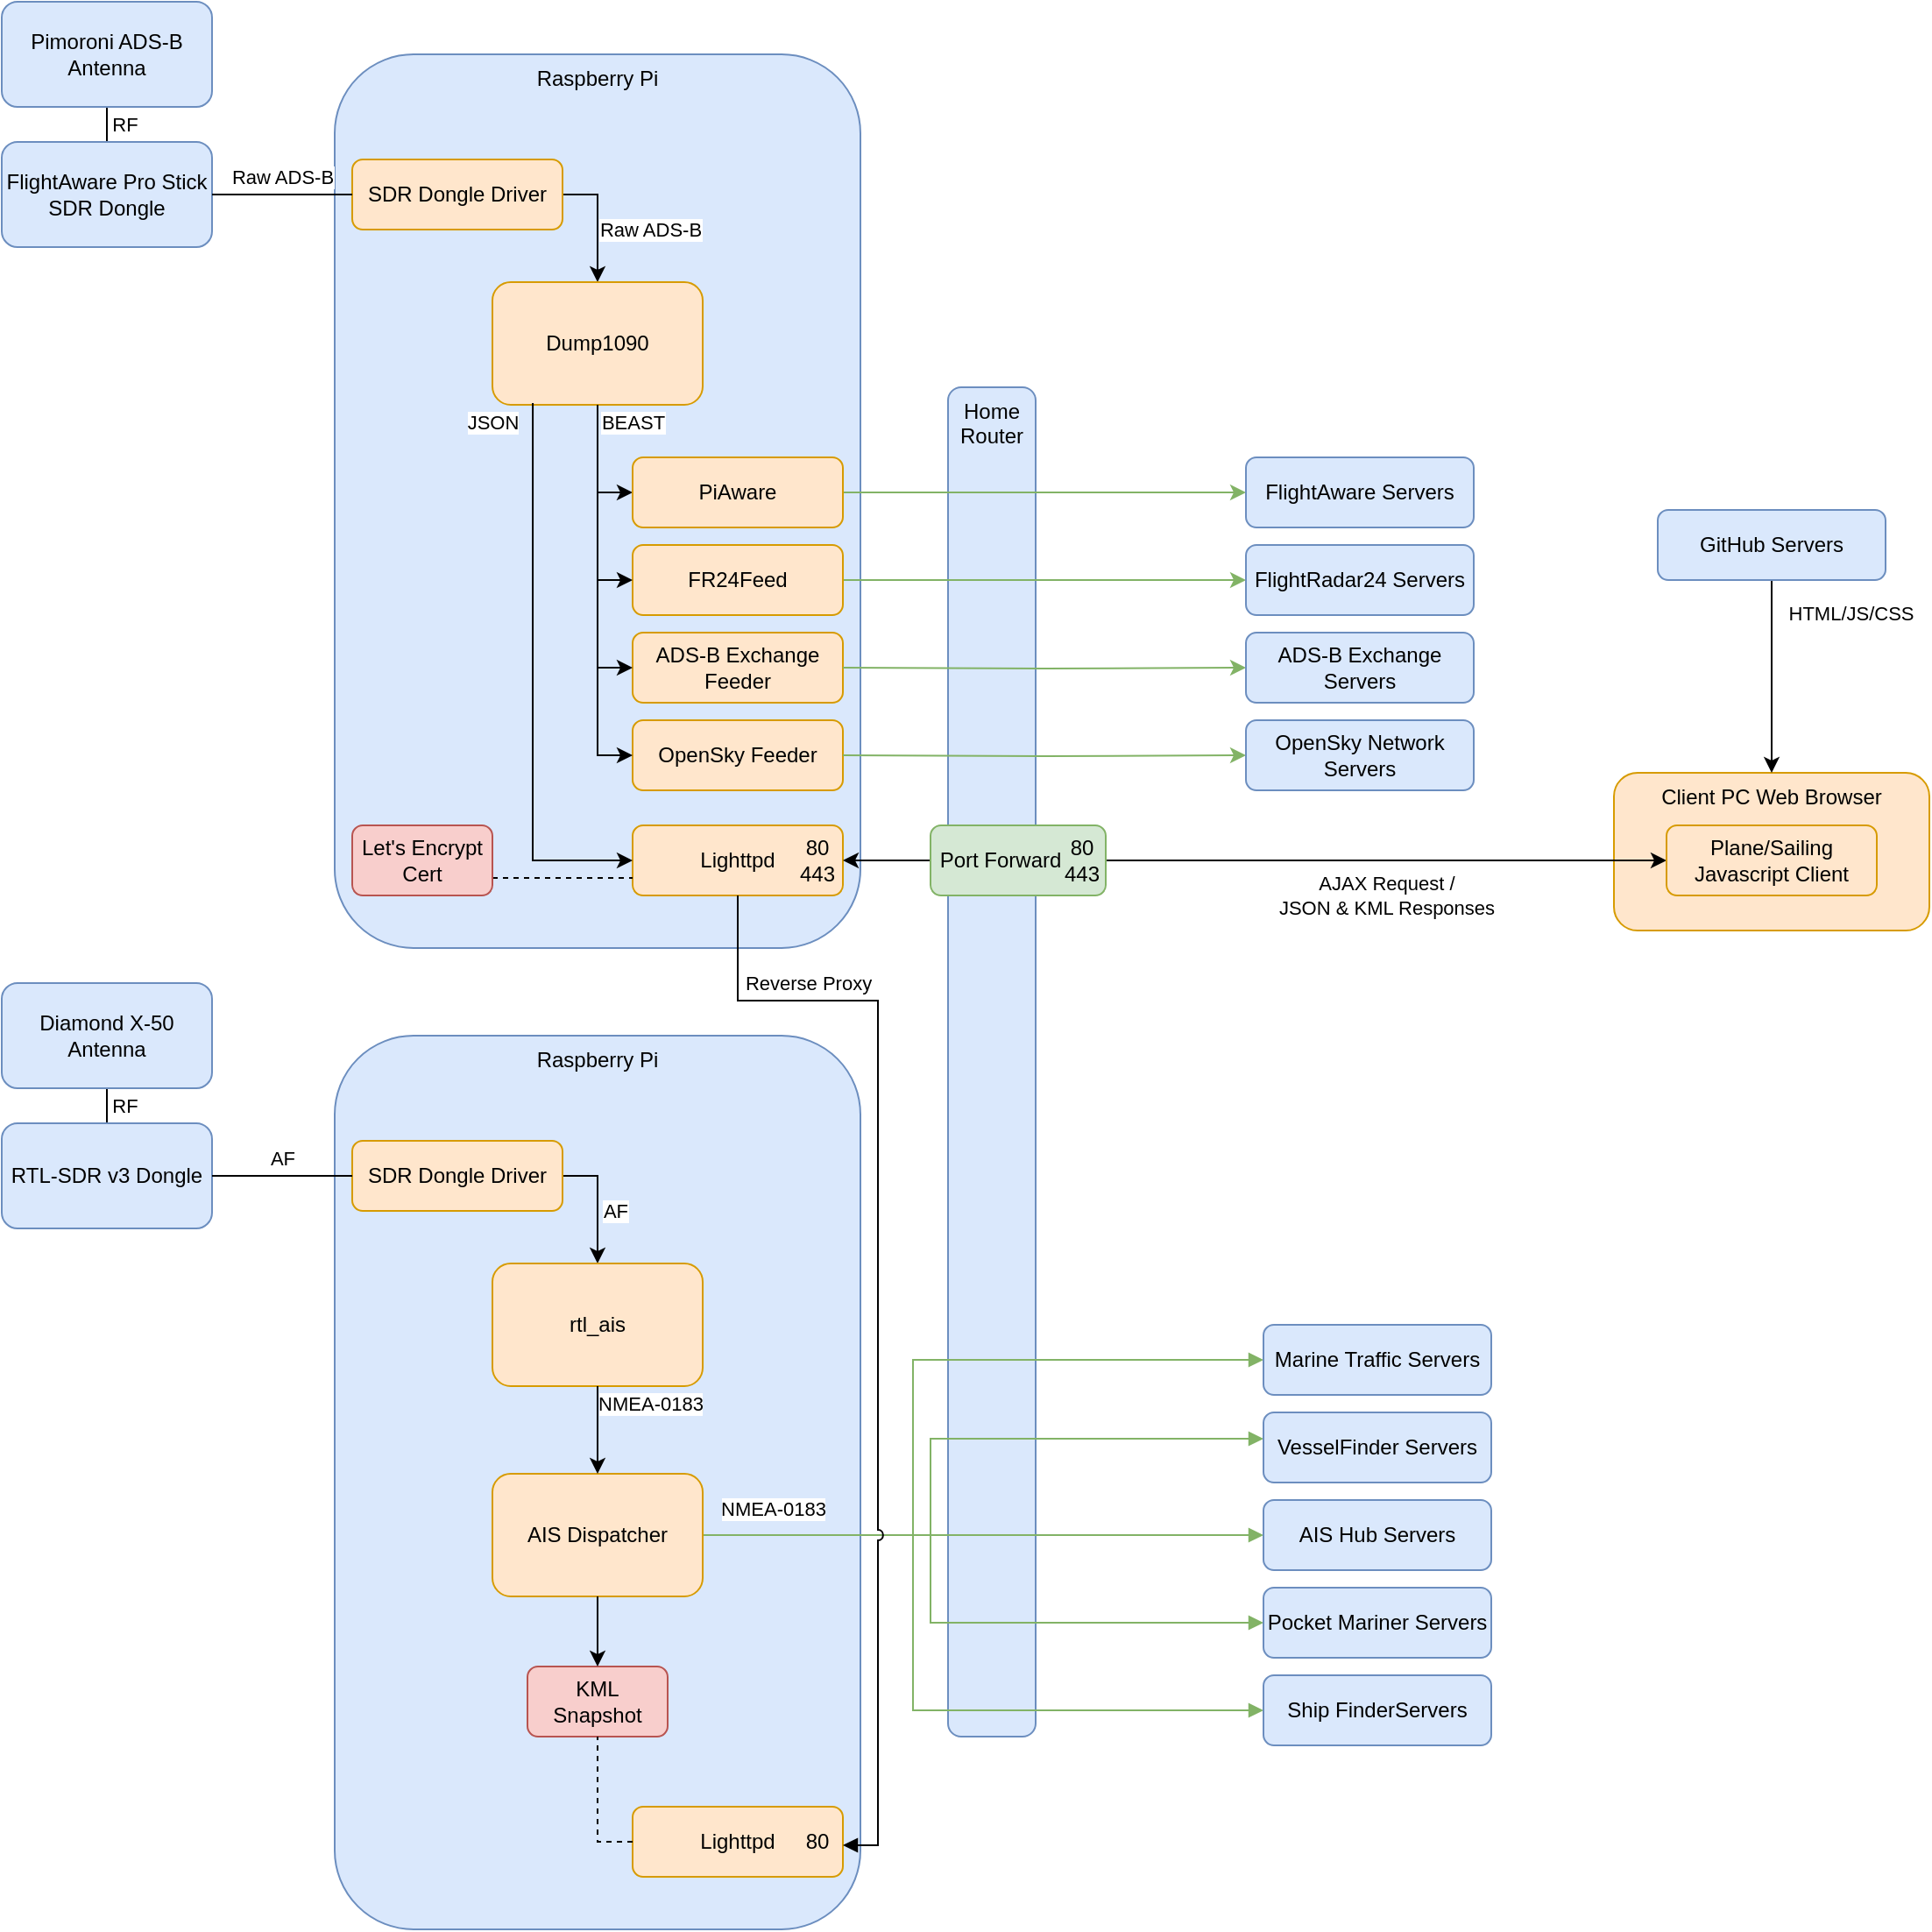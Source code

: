 <mxfile version="14.8.5" type="device" pages="3"><diagram id="LpGgl3mBXxobf_y62RvP" name="Old"><mxGraphModel dx="1102" dy="595" grid="1" gridSize="10" guides="1" tooltips="1" connect="1" arrows="1" fold="1" page="1" pageScale="1" pageWidth="827" pageHeight="1169" math="0" shadow="0"><root><mxCell id="0"/><mxCell id="1" parent="0"/><mxCell id="4gheaIIUwXY25O70_wu9-12" value="Client PC Web Browser" style="rounded=1;whiteSpace=wrap;html=1;verticalAlign=top;fillColor=#ffe6cc;strokeColor=#d79b00;" parent="1" vertex="1"><mxGeometry x="950" y="460" width="180" height="90" as="geometry"/></mxCell><mxCell id="4gheaIIUwXY25O70_wu9-14" value="Home Router" style="rounded=1;whiteSpace=wrap;html=1;verticalAlign=top;fillColor=#dae8fc;strokeColor=#6c8ebf;" parent="1" vertex="1"><mxGeometry x="570" y="240" width="50" height="770" as="geometry"/></mxCell><mxCell id="4gheaIIUwXY25O70_wu9-3" value="Raspberry Pi" style="rounded=1;whiteSpace=wrap;html=1;verticalAlign=top;fillColor=#dae8fc;strokeColor=#6c8ebf;" parent="1" vertex="1"><mxGeometry x="220" y="50" width="300" height="510" as="geometry"/></mxCell><mxCell id="4gheaIIUwXY25O70_wu9-17" value="RF" style="edgeStyle=orthogonalEdgeStyle;rounded=0;orthogonalLoop=1;jettySize=auto;html=1;exitX=0.5;exitY=1;exitDx=0;exitDy=0;entryX=0.5;entryY=0;entryDx=0;entryDy=0;endArrow=none;endFill=0;" parent="1" source="4gheaIIUwXY25O70_wu9-1" target="4gheaIIUwXY25O70_wu9-2" edge="1"><mxGeometry y="10" relative="1" as="geometry"><mxPoint as="offset"/></mxGeometry></mxCell><mxCell id="4gheaIIUwXY25O70_wu9-1" value="Pimoroni ADS-B Antenna" style="rounded=1;whiteSpace=wrap;html=1;fillColor=#dae8fc;strokeColor=#6c8ebf;" parent="1" vertex="1"><mxGeometry x="30" y="20" width="120" height="60" as="geometry"/></mxCell><mxCell id="4gheaIIUwXY25O70_wu9-2" value="FlightAware Pro Stick SDR Dongle" style="rounded=1;whiteSpace=wrap;html=1;fillColor=#dae8fc;strokeColor=#6c8ebf;" parent="1" vertex="1"><mxGeometry x="30" y="100" width="120" height="60" as="geometry"/></mxCell><mxCell id="4gheaIIUwXY25O70_wu9-20" style="edgeStyle=orthogonalEdgeStyle;rounded=0;orthogonalLoop=1;jettySize=auto;html=1;exitX=1;exitY=0.5;exitDx=0;exitDy=0;entryX=0.5;entryY=0;entryDx=0;entryDy=0;endArrow=classic;endFill=1;" parent="1" source="4gheaIIUwXY25O70_wu9-4" target="4gheaIIUwXY25O70_wu9-5" edge="1"><mxGeometry relative="1" as="geometry"/></mxCell><mxCell id="4gheaIIUwXY25O70_wu9-21" value="Raw ADS-B" style="edgeLabel;html=1;align=center;verticalAlign=middle;resizable=0;points=[];" parent="4gheaIIUwXY25O70_wu9-20" vertex="1" connectable="0"><mxGeometry x="-0.429" y="-12" relative="1" as="geometry"><mxPoint x="42" y="20" as="offset"/></mxGeometry></mxCell><mxCell id="4gheaIIUwXY25O70_wu9-4" value="SDR Dongle Driver" style="rounded=1;whiteSpace=wrap;html=1;fillColor=#ffe6cc;strokeColor=#d79b00;" parent="1" vertex="1"><mxGeometry x="230" y="110" width="120" height="40" as="geometry"/></mxCell><mxCell id="4gheaIIUwXY25O70_wu9-24" style="edgeStyle=orthogonalEdgeStyle;rounded=0;orthogonalLoop=1;jettySize=auto;html=1;entryX=0;entryY=0.5;entryDx=0;entryDy=0;startArrow=none;startFill=0;endArrow=classic;endFill=1;" parent="1" source="4gheaIIUwXY25O70_wu9-5" target="4gheaIIUwXY25O70_wu9-6" edge="1"><mxGeometry relative="1" as="geometry"/></mxCell><mxCell id="4gheaIIUwXY25O70_wu9-5" value="Dump1090" style="rounded=1;whiteSpace=wrap;html=1;fillColor=#ffe6cc;strokeColor=#d79b00;" parent="1" vertex="1"><mxGeometry x="310" y="180" width="120" height="70" as="geometry"/></mxCell><mxCell id="4gheaIIUwXY25O70_wu9-30" style="edgeStyle=orthogonalEdgeStyle;rounded=0;orthogonalLoop=1;jettySize=auto;html=1;exitX=1;exitY=0.5;exitDx=0;exitDy=0;entryX=0;entryY=0.5;entryDx=0;entryDy=0;startArrow=none;startFill=0;endArrow=classic;endFill=1;fillColor=#d5e8d4;strokeColor=#82b366;" parent="1" source="4gheaIIUwXY25O70_wu9-6" target="4gheaIIUwXY25O70_wu9-10" edge="1"><mxGeometry relative="1" as="geometry"/></mxCell><mxCell id="4gheaIIUwXY25O70_wu9-6" value="PiAware" style="rounded=1;whiteSpace=wrap;html=1;fillColor=#ffe6cc;strokeColor=#d79b00;" parent="1" vertex="1"><mxGeometry x="390" y="280" width="120" height="40" as="geometry"/></mxCell><mxCell id="4gheaIIUwXY25O70_wu9-31" style="edgeStyle=orthogonalEdgeStyle;rounded=0;orthogonalLoop=1;jettySize=auto;html=1;exitX=1;exitY=0.5;exitDx=0;exitDy=0;entryX=0;entryY=0.5;entryDx=0;entryDy=0;startArrow=none;startFill=0;endArrow=classic;endFill=1;fillColor=#d5e8d4;strokeColor=#82b366;" parent="1" source="4gheaIIUwXY25O70_wu9-7" target="4gheaIIUwXY25O70_wu9-11" edge="1"><mxGeometry relative="1" as="geometry"/></mxCell><mxCell id="4gheaIIUwXY25O70_wu9-7" value="FR24Feed" style="rounded=1;whiteSpace=wrap;html=1;fillColor=#ffe6cc;strokeColor=#d79b00;" parent="1" vertex="1"><mxGeometry x="390" y="330" width="120" height="40" as="geometry"/></mxCell><mxCell id="4gheaIIUwXY25O70_wu9-8" value="Lighttpd" style="rounded=1;whiteSpace=wrap;html=1;fillColor=#ffe6cc;strokeColor=#d79b00;" parent="1" vertex="1"><mxGeometry x="390" y="490" width="120" height="40" as="geometry"/></mxCell><mxCell id="4gheaIIUwXY25O70_wu9-10" value="FlightAware Servers" style="rounded=1;whiteSpace=wrap;html=1;fillColor=#dae8fc;strokeColor=#6c8ebf;" parent="1" vertex="1"><mxGeometry x="740" y="280" width="130" height="40" as="geometry"/></mxCell><mxCell id="4gheaIIUwXY25O70_wu9-11" value="FlightRadar24 Servers" style="rounded=1;whiteSpace=wrap;html=1;fillColor=#dae8fc;strokeColor=#6c8ebf;" parent="1" vertex="1"><mxGeometry x="740" y="330" width="130" height="40" as="geometry"/></mxCell><mxCell id="4gheaIIUwXY25O70_wu9-32" value="AJAX Request /&lt;br&gt;JSON &amp;amp; KML Responses" style="edgeStyle=orthogonalEdgeStyle;rounded=0;orthogonalLoop=1;jettySize=auto;html=1;exitX=0;exitY=0.5;exitDx=0;exitDy=0;entryX=1;entryY=0.5;entryDx=0;entryDy=0;startArrow=classic;startFill=1;endArrow=classic;endFill=1;" parent="1" source="4gheaIIUwXY25O70_wu9-36" target="4gheaIIUwXY25O70_wu9-8" edge="1"><mxGeometry x="-0.319" y="20" relative="1" as="geometry"><Array as="points"><mxPoint x="980" y="510"/></Array><mxPoint as="offset"/></mxGeometry></mxCell><mxCell id="4gheaIIUwXY25O70_wu9-15" value="&amp;nbsp;Port Forward" style="rounded=1;whiteSpace=wrap;html=1;fillColor=#d5e8d4;strokeColor=#82b366;align=left;" parent="1" vertex="1"><mxGeometry x="560" y="490" width="100" height="40" as="geometry"/></mxCell><mxCell id="4gheaIIUwXY25O70_wu9-29" value="HTML/JS/CSS" style="edgeStyle=orthogonalEdgeStyle;rounded=0;orthogonalLoop=1;jettySize=auto;html=1;exitX=0.5;exitY=1;exitDx=0;exitDy=0;entryX=0.5;entryY=0;entryDx=0;entryDy=0;startArrow=none;startFill=0;endArrow=classic;endFill=1;" parent="1" source="4gheaIIUwXY25O70_wu9-16" target="4gheaIIUwXY25O70_wu9-12" edge="1"><mxGeometry x="-0.667" y="45" relative="1" as="geometry"><mxPoint as="offset"/></mxGeometry></mxCell><mxCell id="4gheaIIUwXY25O70_wu9-16" value="GitHub Servers" style="rounded=1;whiteSpace=wrap;html=1;fillColor=#dae8fc;strokeColor=#6c8ebf;" parent="1" vertex="1"><mxGeometry x="975" y="310" width="130" height="40" as="geometry"/></mxCell><mxCell id="4gheaIIUwXY25O70_wu9-18" value="Raw ADS-B" style="edgeStyle=orthogonalEdgeStyle;rounded=0;orthogonalLoop=1;jettySize=auto;html=1;exitX=1;exitY=0.5;exitDx=0;exitDy=0;entryX=0;entryY=0.5;entryDx=0;entryDy=0;endArrow=none;endFill=0;" parent="1" source="4gheaIIUwXY25O70_wu9-2" target="4gheaIIUwXY25O70_wu9-4" edge="1"><mxGeometry y="10" relative="1" as="geometry"><mxPoint as="offset"/></mxGeometry></mxCell><mxCell id="4gheaIIUwXY25O70_wu9-25" style="edgeStyle=orthogonalEdgeStyle;rounded=0;orthogonalLoop=1;jettySize=auto;html=1;entryX=0;entryY=0.5;entryDx=0;entryDy=0;startArrow=none;startFill=0;endArrow=classic;endFill=1;exitX=0.5;exitY=1;exitDx=0;exitDy=0;" parent="1" source="4gheaIIUwXY25O70_wu9-5" target="4gheaIIUwXY25O70_wu9-7" edge="1"><mxGeometry relative="1" as="geometry"><mxPoint x="380" y="260" as="sourcePoint"/><mxPoint x="400" y="310" as="targetPoint"/></mxGeometry></mxCell><mxCell id="4gheaIIUwXY25O70_wu9-27" value="BEAST" style="edgeLabel;html=1;align=center;verticalAlign=middle;resizable=0;points=[];" parent="4gheaIIUwXY25O70_wu9-25" vertex="1" connectable="0"><mxGeometry x="-0.483" y="2" relative="1" as="geometry"><mxPoint x="18" y="-21" as="offset"/></mxGeometry></mxCell><mxCell id="4gheaIIUwXY25O70_wu9-26" value="JSON" style="edgeStyle=orthogonalEdgeStyle;rounded=0;orthogonalLoop=1;jettySize=auto;html=1;entryX=0;entryY=0.5;entryDx=0;entryDy=0;startArrow=none;startFill=0;endArrow=classic;endFill=1;exitX=0.192;exitY=0.986;exitDx=0;exitDy=0;exitPerimeter=0;" parent="1" source="4gheaIIUwXY25O70_wu9-5" target="4gheaIIUwXY25O70_wu9-8" edge="1"><mxGeometry x="-0.931" y="-23" relative="1" as="geometry"><mxPoint x="390" y="270" as="sourcePoint"/><mxPoint x="410" y="320" as="targetPoint"/><mxPoint as="offset"/></mxGeometry></mxCell><mxCell id="4gheaIIUwXY25O70_wu9-34" value="80&lt;br&gt;443" style="text;html=1;resizable=0;autosize=1;align=center;verticalAlign=middle;points=[];fillColor=none;strokeColor=none;rounded=0;" parent="1" vertex="1"><mxGeometry x="475" y="495" width="40" height="30" as="geometry"/></mxCell><mxCell id="4gheaIIUwXY25O70_wu9-35" value="80&lt;br&gt;443" style="text;html=1;resizable=0;autosize=1;align=center;verticalAlign=middle;points=[];fillColor=none;strokeColor=none;rounded=0;" parent="1" vertex="1"><mxGeometry x="626" y="495" width="40" height="30" as="geometry"/></mxCell><mxCell id="4gheaIIUwXY25O70_wu9-36" value="Plane/Sailing Javascript Client" style="rounded=1;whiteSpace=wrap;html=1;fillColor=#ffe6cc;strokeColor=#d79b00;" parent="1" vertex="1"><mxGeometry x="980" y="490" width="120" height="40" as="geometry"/></mxCell><mxCell id="MtkbANA4DFjcb5NvVTs9-3" style="edgeStyle=orthogonalEdgeStyle;rounded=0;orthogonalLoop=1;jettySize=auto;html=1;exitX=1;exitY=0.75;exitDx=0;exitDy=0;entryX=0;entryY=0.75;entryDx=0;entryDy=0;endArrow=none;endFill=0;dashed=1;" parent="1" source="MtkbANA4DFjcb5NvVTs9-1" target="4gheaIIUwXY25O70_wu9-8" edge="1"><mxGeometry relative="1" as="geometry"/></mxCell><mxCell id="MtkbANA4DFjcb5NvVTs9-1" value="Let's Encrypt&lt;br&gt;Cert" style="rounded=1;whiteSpace=wrap;html=1;fillColor=#f8cecc;strokeColor=#b85450;" parent="1" vertex="1"><mxGeometry x="230" y="490" width="80" height="40" as="geometry"/></mxCell><mxCell id="ts414cir8ghqX5odv1bS-1" value="ADS-B Exchange Feeder" style="rounded=1;whiteSpace=wrap;html=1;fillColor=#ffe6cc;strokeColor=#d79b00;" parent="1" vertex="1"><mxGeometry x="390" y="380" width="120" height="40" as="geometry"/></mxCell><mxCell id="ts414cir8ghqX5odv1bS-2" value="OpenSky Feeder" style="rounded=1;whiteSpace=wrap;html=1;fillColor=#ffe6cc;strokeColor=#d79b00;" parent="1" vertex="1"><mxGeometry x="390" y="430" width="120" height="40" as="geometry"/></mxCell><mxCell id="ts414cir8ghqX5odv1bS-3" style="edgeStyle=orthogonalEdgeStyle;rounded=0;orthogonalLoop=1;jettySize=auto;html=1;entryX=0;entryY=0.5;entryDx=0;entryDy=0;startArrow=none;startFill=0;endArrow=classic;endFill=1;exitX=0.5;exitY=1;exitDx=0;exitDy=0;" parent="1" source="4gheaIIUwXY25O70_wu9-5" target="ts414cir8ghqX5odv1bS-1" edge="1"><mxGeometry relative="1" as="geometry"><mxPoint x="380" y="260" as="sourcePoint"/><mxPoint x="400" y="360" as="targetPoint"/></mxGeometry></mxCell><mxCell id="ts414cir8ghqX5odv1bS-5" style="edgeStyle=orthogonalEdgeStyle;rounded=0;orthogonalLoop=1;jettySize=auto;html=1;entryX=0;entryY=0.5;entryDx=0;entryDy=0;startArrow=none;startFill=0;endArrow=classic;endFill=1;exitX=0.5;exitY=1;exitDx=0;exitDy=0;" parent="1" source="4gheaIIUwXY25O70_wu9-5" target="ts414cir8ghqX5odv1bS-2" edge="1"><mxGeometry relative="1" as="geometry"><mxPoint x="390" y="270" as="sourcePoint"/><mxPoint x="410" y="370" as="targetPoint"/></mxGeometry></mxCell><mxCell id="ts414cir8ghqX5odv1bS-9" style="edgeStyle=orthogonalEdgeStyle;rounded=0;orthogonalLoop=1;jettySize=auto;html=1;exitX=1;exitY=0.5;exitDx=0;exitDy=0;entryX=0;entryY=0.5;entryDx=0;entryDy=0;startArrow=none;startFill=0;endArrow=classic;endFill=1;fillColor=#d5e8d4;strokeColor=#82b366;" parent="1" target="ts414cir8ghqX5odv1bS-11" edge="1"><mxGeometry relative="1" as="geometry"><mxPoint x="510" y="400" as="sourcePoint"/></mxGeometry></mxCell><mxCell id="ts414cir8ghqX5odv1bS-10" style="edgeStyle=orthogonalEdgeStyle;rounded=0;orthogonalLoop=1;jettySize=auto;html=1;exitX=1;exitY=0.5;exitDx=0;exitDy=0;entryX=0;entryY=0.5;entryDx=0;entryDy=0;startArrow=none;startFill=0;endArrow=classic;endFill=1;fillColor=#d5e8d4;strokeColor=#82b366;" parent="1" target="ts414cir8ghqX5odv1bS-12" edge="1"><mxGeometry relative="1" as="geometry"><mxPoint x="510" y="450" as="sourcePoint"/></mxGeometry></mxCell><mxCell id="ts414cir8ghqX5odv1bS-11" value="ADS-B Exchange Servers" style="rounded=1;whiteSpace=wrap;html=1;fillColor=#dae8fc;strokeColor=#6c8ebf;" parent="1" vertex="1"><mxGeometry x="740" y="380" width="130" height="40" as="geometry"/></mxCell><mxCell id="ts414cir8ghqX5odv1bS-12" value="OpenSky Network Servers" style="rounded=1;whiteSpace=wrap;html=1;fillColor=#dae8fc;strokeColor=#6c8ebf;" parent="1" vertex="1"><mxGeometry x="740" y="430" width="130" height="40" as="geometry"/></mxCell><mxCell id="ts414cir8ghqX5odv1bS-13" value="Raspberry Pi" style="rounded=1;whiteSpace=wrap;html=1;verticalAlign=top;fillColor=#dae8fc;strokeColor=#6c8ebf;" parent="1" vertex="1"><mxGeometry x="220" y="610" width="300" height="510" as="geometry"/></mxCell><mxCell id="ts414cir8ghqX5odv1bS-14" value="RF" style="edgeStyle=orthogonalEdgeStyle;rounded=0;orthogonalLoop=1;jettySize=auto;html=1;exitX=0.5;exitY=1;exitDx=0;exitDy=0;entryX=0.5;entryY=0;entryDx=0;entryDy=0;endArrow=none;endFill=0;" parent="1" source="ts414cir8ghqX5odv1bS-15" target="ts414cir8ghqX5odv1bS-16" edge="1"><mxGeometry y="10" relative="1" as="geometry"><mxPoint as="offset"/></mxGeometry></mxCell><mxCell id="ts414cir8ghqX5odv1bS-15" value="Diamond X-50 Antenna" style="rounded=1;whiteSpace=wrap;html=1;fillColor=#dae8fc;strokeColor=#6c8ebf;" parent="1" vertex="1"><mxGeometry x="30" y="580" width="120" height="60" as="geometry"/></mxCell><mxCell id="ts414cir8ghqX5odv1bS-16" value="RTL-SDR v3 Dongle" style="rounded=1;whiteSpace=wrap;html=1;fillColor=#dae8fc;strokeColor=#6c8ebf;" parent="1" vertex="1"><mxGeometry x="30" y="660" width="120" height="60" as="geometry"/></mxCell><mxCell id="ts414cir8ghqX5odv1bS-17" style="edgeStyle=orthogonalEdgeStyle;rounded=0;orthogonalLoop=1;jettySize=auto;html=1;exitX=1;exitY=0.5;exitDx=0;exitDy=0;entryX=0.5;entryY=0;entryDx=0;entryDy=0;endArrow=classic;endFill=1;" parent="1" source="ts414cir8ghqX5odv1bS-19" target="ts414cir8ghqX5odv1bS-21" edge="1"><mxGeometry relative="1" as="geometry"/></mxCell><mxCell id="ts414cir8ghqX5odv1bS-18" value="AF" style="edgeLabel;html=1;align=center;verticalAlign=middle;resizable=0;points=[];" parent="ts414cir8ghqX5odv1bS-17" vertex="1" connectable="0"><mxGeometry x="-0.429" y="-12" relative="1" as="geometry"><mxPoint x="22" y="20" as="offset"/></mxGeometry></mxCell><mxCell id="ts414cir8ghqX5odv1bS-19" value="SDR Dongle Driver" style="rounded=1;whiteSpace=wrap;html=1;fillColor=#ffe6cc;strokeColor=#d79b00;" parent="1" vertex="1"><mxGeometry x="230" y="670" width="120" height="40" as="geometry"/></mxCell><mxCell id="ts414cir8ghqX5odv1bS-21" value="rtl_ais" style="rounded=1;whiteSpace=wrap;html=1;fillColor=#ffe6cc;strokeColor=#d79b00;" parent="1" vertex="1"><mxGeometry x="310" y="740" width="120" height="70" as="geometry"/></mxCell><mxCell id="ts414cir8ghqX5odv1bS-45" style="edgeStyle=orthogonalEdgeStyle;rounded=0;orthogonalLoop=1;jettySize=auto;html=1;exitX=1;exitY=0.5;exitDx=0;exitDy=0;entryX=0;entryY=0.5;entryDx=0;entryDy=0;endArrow=block;endFill=1;fillColor=#d5e8d4;strokeColor=#82b366;" parent="1" source="ts414cir8ghqX5odv1bS-22" target="ts414cir8ghqX5odv1bS-39" edge="1"><mxGeometry relative="1" as="geometry"><Array as="points"><mxPoint x="550" y="895"/><mxPoint x="550" y="795"/></Array></mxGeometry></mxCell><mxCell id="ts414cir8ghqX5odv1bS-46" style="edgeStyle=orthogonalEdgeStyle;rounded=0;orthogonalLoop=1;jettySize=auto;html=1;exitX=1;exitY=0.5;exitDx=0;exitDy=0;endArrow=block;endFill=1;fillColor=#d5e8d4;strokeColor=#82b366;" parent="1" source="ts414cir8ghqX5odv1bS-22" target="ts414cir8ghqX5odv1bS-40" edge="1"><mxGeometry relative="1" as="geometry"><Array as="points"><mxPoint x="560" y="895"/><mxPoint x="560" y="840"/></Array></mxGeometry></mxCell><mxCell id="ts414cir8ghqX5odv1bS-47" style="edgeStyle=orthogonalEdgeStyle;rounded=0;orthogonalLoop=1;jettySize=auto;html=1;exitX=1;exitY=0.5;exitDx=0;exitDy=0;entryX=0;entryY=0.5;entryDx=0;entryDy=0;endArrow=block;endFill=1;fillColor=#d5e8d4;strokeColor=#82b366;" parent="1" source="ts414cir8ghqX5odv1bS-22" target="ts414cir8ghqX5odv1bS-41" edge="1"><mxGeometry relative="1" as="geometry"/></mxCell><mxCell id="ts414cir8ghqX5odv1bS-48" style="edgeStyle=orthogonalEdgeStyle;rounded=0;orthogonalLoop=1;jettySize=auto;html=1;exitX=1;exitY=0.5;exitDx=0;exitDy=0;entryX=0;entryY=0.5;entryDx=0;entryDy=0;endArrow=block;endFill=1;fillColor=#d5e8d4;strokeColor=#82b366;" parent="1" source="ts414cir8ghqX5odv1bS-22" target="ts414cir8ghqX5odv1bS-42" edge="1"><mxGeometry relative="1" as="geometry"><Array as="points"><mxPoint x="560" y="895"/><mxPoint x="560" y="945"/></Array></mxGeometry></mxCell><mxCell id="ts414cir8ghqX5odv1bS-49" style="edgeStyle=orthogonalEdgeStyle;rounded=0;orthogonalLoop=1;jettySize=auto;html=1;exitX=1;exitY=0.5;exitDx=0;exitDy=0;entryX=0;entryY=0.5;entryDx=0;entryDy=0;endArrow=block;endFill=1;fillColor=#d5e8d4;strokeColor=#82b366;" parent="1" source="ts414cir8ghqX5odv1bS-22" target="ts414cir8ghqX5odv1bS-43" edge="1"><mxGeometry relative="1" as="geometry"><Array as="points"><mxPoint x="550" y="895"/><mxPoint x="550" y="995"/></Array></mxGeometry></mxCell><mxCell id="ts414cir8ghqX5odv1bS-50" value="NMEA-0183" style="edgeLabel;html=1;align=center;verticalAlign=middle;resizable=0;points=[];" parent="ts414cir8ghqX5odv1bS-49" vertex="1" connectable="0"><mxGeometry x="-0.833" y="-1" relative="1" as="geometry"><mxPoint x="5" y="-16" as="offset"/></mxGeometry></mxCell><mxCell id="ts414cir8ghqX5odv1bS-22" value="AIS Dispatcher" style="rounded=1;whiteSpace=wrap;html=1;fillColor=#ffe6cc;strokeColor=#d79b00;" parent="1" vertex="1"><mxGeometry x="310" y="860" width="120" height="70" as="geometry"/></mxCell><mxCell id="ts414cir8ghqX5odv1bS-24" value="Lighttpd" style="rounded=1;whiteSpace=wrap;html=1;fillColor=#ffe6cc;strokeColor=#d79b00;" parent="1" vertex="1"><mxGeometry x="390" y="1050" width="120" height="40" as="geometry"/></mxCell><mxCell id="ts414cir8ghqX5odv1bS-25" value="AF" style="edgeStyle=orthogonalEdgeStyle;rounded=0;orthogonalLoop=1;jettySize=auto;html=1;exitX=1;exitY=0.5;exitDx=0;exitDy=0;entryX=0;entryY=0.5;entryDx=0;entryDy=0;endArrow=none;endFill=0;" parent="1" source="ts414cir8ghqX5odv1bS-16" target="ts414cir8ghqX5odv1bS-19" edge="1"><mxGeometry y="10" relative="1" as="geometry"><mxPoint as="offset"/></mxGeometry></mxCell><mxCell id="ts414cir8ghqX5odv1bS-26" style="edgeStyle=orthogonalEdgeStyle;rounded=0;orthogonalLoop=1;jettySize=auto;html=1;startArrow=none;startFill=0;endArrow=classic;endFill=1;exitX=0.5;exitY=1;exitDx=0;exitDy=0;" parent="1" source="ts414cir8ghqX5odv1bS-21" target="ts414cir8ghqX5odv1bS-22" edge="1"><mxGeometry relative="1" as="geometry"><mxPoint x="380" y="820" as="sourcePoint"/><mxPoint x="390" y="860" as="targetPoint"/><Array as="points"><mxPoint x="370" y="860"/></Array></mxGeometry></mxCell><mxCell id="ts414cir8ghqX5odv1bS-27" value="NMEA-0183" style="edgeLabel;html=1;align=center;verticalAlign=middle;resizable=0;points=[];" parent="ts414cir8ghqX5odv1bS-26" vertex="1" connectable="0"><mxGeometry x="-0.483" y="2" relative="1" as="geometry"><mxPoint x="28" y="-3" as="offset"/></mxGeometry></mxCell><mxCell id="ts414cir8ghqX5odv1bS-29" value="80" style="text;html=1;resizable=0;autosize=1;align=center;verticalAlign=middle;points=[];fillColor=none;strokeColor=none;rounded=0;" parent="1" vertex="1"><mxGeometry x="480" y="1060" width="30" height="20" as="geometry"/></mxCell><mxCell id="ts414cir8ghqX5odv1bS-36" value="KML Snapshot" style="rounded=1;whiteSpace=wrap;html=1;fillColor=#f8cecc;strokeColor=#b85450;" parent="1" vertex="1"><mxGeometry x="330" y="970" width="80" height="40" as="geometry"/></mxCell><mxCell id="ts414cir8ghqX5odv1bS-37" style="edgeStyle=orthogonalEdgeStyle;rounded=0;orthogonalLoop=1;jettySize=auto;html=1;startArrow=none;startFill=0;endArrow=classic;endFill=1;exitX=0.5;exitY=1;exitDx=0;exitDy=0;entryX=0.5;entryY=0;entryDx=0;entryDy=0;" parent="1" source="ts414cir8ghqX5odv1bS-22" target="ts414cir8ghqX5odv1bS-36" edge="1"><mxGeometry relative="1" as="geometry"><mxPoint x="380" y="820" as="sourcePoint"/><mxPoint x="380" y="870" as="targetPoint"/><Array as="points"/></mxGeometry></mxCell><mxCell id="ts414cir8ghqX5odv1bS-39" value="Marine Traffic Servers" style="rounded=1;whiteSpace=wrap;html=1;fillColor=#dae8fc;strokeColor=#6c8ebf;" parent="1" vertex="1"><mxGeometry x="750" y="775" width="130" height="40" as="geometry"/></mxCell><mxCell id="ts414cir8ghqX5odv1bS-40" value="VesselFinder Servers" style="rounded=1;whiteSpace=wrap;html=1;fillColor=#dae8fc;strokeColor=#6c8ebf;" parent="1" vertex="1"><mxGeometry x="750" y="825" width="130" height="40" as="geometry"/></mxCell><mxCell id="ts414cir8ghqX5odv1bS-41" value="AIS Hub Servers" style="rounded=1;whiteSpace=wrap;html=1;fillColor=#dae8fc;strokeColor=#6c8ebf;" parent="1" vertex="1"><mxGeometry x="750" y="875" width="130" height="40" as="geometry"/></mxCell><mxCell id="ts414cir8ghqX5odv1bS-42" value="Pocket Mariner Servers" style="rounded=1;whiteSpace=wrap;html=1;fillColor=#dae8fc;strokeColor=#6c8ebf;" parent="1" vertex="1"><mxGeometry x="750" y="925" width="130" height="40" as="geometry"/></mxCell><mxCell id="ts414cir8ghqX5odv1bS-43" value="Ship FinderServers" style="rounded=1;whiteSpace=wrap;html=1;fillColor=#dae8fc;strokeColor=#6c8ebf;" parent="1" vertex="1"><mxGeometry x="750" y="975" width="130" height="40" as="geometry"/></mxCell><mxCell id="ts414cir8ghqX5odv1bS-44" style="edgeStyle=orthogonalEdgeStyle;rounded=0;orthogonalLoop=1;jettySize=auto;html=1;startArrow=none;startFill=0;endArrow=none;endFill=0;exitX=0;exitY=0.5;exitDx=0;exitDy=0;entryX=0.5;entryY=1;entryDx=0;entryDy=0;dashed=1;" parent="1" source="ts414cir8ghqX5odv1bS-24" target="ts414cir8ghqX5odv1bS-36" edge="1"><mxGeometry relative="1" as="geometry"><mxPoint x="380" y="940" as="sourcePoint"/><mxPoint x="380" y="980" as="targetPoint"/><Array as="points"/></mxGeometry></mxCell><mxCell id="ts414cir8ghqX5odv1bS-51" style="edgeStyle=orthogonalEdgeStyle;rounded=0;orthogonalLoop=1;jettySize=auto;html=1;exitX=0.5;exitY=1;exitDx=0;exitDy=0;entryX=1;entryY=0.6;entryDx=0;entryDy=0;entryPerimeter=0;endArrow=block;endFill=1;jumpStyle=arc;" parent="1" source="4gheaIIUwXY25O70_wu9-8" target="ts414cir8ghqX5odv1bS-29" edge="1"><mxGeometry relative="1" as="geometry"><Array as="points"><mxPoint x="450" y="590"/><mxPoint x="530" y="590"/><mxPoint x="530" y="1072"/></Array></mxGeometry></mxCell><mxCell id="ts414cir8ghqX5odv1bS-52" value="Reverse Proxy" style="edgeLabel;html=1;align=center;verticalAlign=middle;resizable=0;points=[];" parent="ts414cir8ghqX5odv1bS-51" vertex="1" connectable="0"><mxGeometry x="-0.548" y="-10" relative="1" as="geometry"><mxPoint x="-30" y="-15" as="offset"/></mxGeometry></mxCell></root></mxGraphModel></diagram><diagram id="JyXNMz-m7ritTXZaiwkR" name="Hardware"><mxGraphModel dx="2249" dy="749" grid="1" gridSize="10" guides="1" tooltips="1" connect="1" arrows="1" fold="1" page="1" pageScale="1" pageWidth="827" pageHeight="1169" math="0" shadow="0"><root><mxCell id="IfNkue2dI0dzgX_CHZ0r-0"/><mxCell id="IfNkue2dI0dzgX_CHZ0r-1" parent="IfNkue2dI0dzgX_CHZ0r-0"/><mxCell id="IfNkue2dI0dzgX_CHZ0r-3" value="FlightAware Pro Stick" style="rounded=0;whiteSpace=wrap;html=1;fillColor=#A9C4EB;" parent="IfNkue2dI0dzgX_CHZ0r-1" vertex="1"><mxGeometry x="155" y="123" width="120" height="40" as="geometry"/></mxCell><mxCell id="IfNkue2dI0dzgX_CHZ0r-4" value="RTL-SDR v3" style="rounded=0;whiteSpace=wrap;html=1;fillColor=#A9C4EB;" parent="IfNkue2dI0dzgX_CHZ0r-1" vertex="1"><mxGeometry x="155" y="173" width="120" height="40" as="geometry"/></mxCell><mxCell id="IfNkue2dI0dzgX_CHZ0r-5" value="RTL-SDR v3" style="rounded=0;whiteSpace=wrap;html=1;fillColor=#A9C4EB;" parent="IfNkue2dI0dzgX_CHZ0r-1" vertex="1"><mxGeometry x="155" y="223" width="120" height="40" as="geometry"/></mxCell><mxCell id="IfNkue2dI0dzgX_CHZ0r-12" value="&lt;div&gt;Diamond&lt;/div&gt;&lt;div&gt;XA-50&lt;/div&gt;" style="text;html=1;align=center;verticalAlign=middle;resizable=0;points=[];autosize=1;strokeColor=none;" parent="IfNkue2dI0dzgX_CHZ0r-1" vertex="1"><mxGeometry x="-1" y="40" width="70" height="30" as="geometry"/></mxCell><mxCell id="IfNkue2dI0dzgX_CHZ0r-13" value="&lt;div&gt;Pimoroni&lt;/div&gt;&lt;div&gt;ADS-B&lt;br&gt;&lt;/div&gt;" style="text;html=1;align=center;verticalAlign=middle;resizable=0;points=[];autosize=1;strokeColor=none;" parent="IfNkue2dI0dzgX_CHZ0r-1" vertex="1"><mxGeometry x="75" y="40" width="70" height="30" as="geometry"/></mxCell><mxCell id="IfNkue2dI0dzgX_CHZ0r-21" style="edgeStyle=orthogonalEdgeStyle;rounded=0;orthogonalLoop=1;jettySize=auto;html=1;exitX=1;exitY=0.25;exitDx=0;exitDy=0;entryX=0;entryY=0.5;entryDx=0;entryDy=0;strokeWidth=2;endArrow=none;endFill=0;" parent="IfNkue2dI0dzgX_CHZ0r-1" source="IfNkue2dI0dzgX_CHZ0r-14" target="IfNkue2dI0dzgX_CHZ0r-4" edge="1"><mxGeometry relative="1" as="geometry"><Array as="points"><mxPoint x="140" y="207"/><mxPoint x="140" y="193"/></Array></mxGeometry></mxCell><mxCell id="IfNkue2dI0dzgX_CHZ0r-14" value="&lt;div&gt;SMA&lt;/div&gt;&lt;div&gt;Splitter&lt;/div&gt;" style="rounded=0;whiteSpace=wrap;html=1;fillColor=#A9C4EB;" parent="IfNkue2dI0dzgX_CHZ0r-1" vertex="1"><mxGeometry x="80" y="195" width="50" height="47" as="geometry"/></mxCell><mxCell id="IfNkue2dI0dzgX_CHZ0r-16" value="" style="group" parent="IfNkue2dI0dzgX_CHZ0r-1" vertex="1" connectable="0"><mxGeometry x="90" y="73" width="40" height="40" as="geometry"/></mxCell><mxCell id="IfNkue2dI0dzgX_CHZ0r-6" value="" style="endArrow=none;html=1;strokeWidth=2;" parent="IfNkue2dI0dzgX_CHZ0r-16" edge="1"><mxGeometry width="50" height="50" relative="1" as="geometry"><mxPoint x="20" y="40" as="sourcePoint"/><mxPoint x="20" as="targetPoint"/></mxGeometry></mxCell><mxCell id="IfNkue2dI0dzgX_CHZ0r-7" value="" style="endArrow=none;html=1;strokeWidth=2;" parent="IfNkue2dI0dzgX_CHZ0r-16" edge="1"><mxGeometry width="50" height="50" relative="1" as="geometry"><mxPoint x="20" y="20" as="sourcePoint"/><mxPoint x="40" as="targetPoint"/></mxGeometry></mxCell><mxCell id="IfNkue2dI0dzgX_CHZ0r-8" value="" style="endArrow=none;html=1;strokeWidth=2;" parent="IfNkue2dI0dzgX_CHZ0r-16" edge="1"><mxGeometry width="50" height="50" relative="1" as="geometry"><mxPoint x="20" y="20" as="sourcePoint"/><mxPoint as="targetPoint"/></mxGeometry></mxCell><mxCell id="IfNkue2dI0dzgX_CHZ0r-17" value="" style="group" parent="IfNkue2dI0dzgX_CHZ0r-1" vertex="1" connectable="0"><mxGeometry x="14" y="73" width="40" height="40" as="geometry"/></mxCell><mxCell id="IfNkue2dI0dzgX_CHZ0r-9" value="" style="endArrow=none;html=1;strokeWidth=2;" parent="IfNkue2dI0dzgX_CHZ0r-17" edge="1"><mxGeometry width="50" height="50" relative="1" as="geometry"><mxPoint x="20" y="40" as="sourcePoint"/><mxPoint x="20" as="targetPoint"/></mxGeometry></mxCell><mxCell id="IfNkue2dI0dzgX_CHZ0r-10" value="" style="endArrow=none;html=1;strokeWidth=2;" parent="IfNkue2dI0dzgX_CHZ0r-17" edge="1"><mxGeometry width="50" height="50" relative="1" as="geometry"><mxPoint x="20" y="20" as="sourcePoint"/><mxPoint x="40" as="targetPoint"/></mxGeometry></mxCell><mxCell id="IfNkue2dI0dzgX_CHZ0r-11" value="" style="endArrow=none;html=1;strokeWidth=2;" parent="IfNkue2dI0dzgX_CHZ0r-17" edge="1"><mxGeometry width="50" height="50" relative="1" as="geometry"><mxPoint x="20" y="20" as="sourcePoint"/><mxPoint as="targetPoint"/></mxGeometry></mxCell><mxCell id="IfNkue2dI0dzgX_CHZ0r-19" value="" style="endArrow=none;html=1;strokeWidth=2;exitX=0;exitY=0.5;exitDx=0;exitDy=0;" parent="IfNkue2dI0dzgX_CHZ0r-1" source="IfNkue2dI0dzgX_CHZ0r-3" edge="1"><mxGeometry width="50" height="50" relative="1" as="geometry"><mxPoint x="270" y="160" as="sourcePoint"/><mxPoint x="110" y="110" as="targetPoint"/><Array as="points"><mxPoint x="110" y="143"/></Array></mxGeometry></mxCell><mxCell id="IfNkue2dI0dzgX_CHZ0r-20" value="" style="endArrow=none;html=1;strokeWidth=2;exitX=0;exitY=0.5;exitDx=0;exitDy=0;" parent="IfNkue2dI0dzgX_CHZ0r-1" edge="1"><mxGeometry width="50" height="50" relative="1" as="geometry"><mxPoint x="79" y="223" as="sourcePoint"/><mxPoint x="34" y="110" as="targetPoint"/><Array as="points"><mxPoint x="34" y="223"/></Array></mxGeometry></mxCell><mxCell id="IfNkue2dI0dzgX_CHZ0r-22" style="edgeStyle=orthogonalEdgeStyle;rounded=0;orthogonalLoop=1;jettySize=auto;html=1;exitX=1;exitY=0.75;exitDx=0;exitDy=0;entryX=0;entryY=0.5;entryDx=0;entryDy=0;strokeWidth=2;endArrow=none;endFill=0;" parent="IfNkue2dI0dzgX_CHZ0r-1" source="IfNkue2dI0dzgX_CHZ0r-14" target="IfNkue2dI0dzgX_CHZ0r-5" edge="1"><mxGeometry relative="1" as="geometry"><mxPoint x="140.0" y="216.75" as="sourcePoint"/><mxPoint x="165.0" y="203" as="targetPoint"/><Array as="points"><mxPoint x="140" y="230"/><mxPoint x="140" y="243"/></Array></mxGeometry></mxCell><mxCell id="IfNkue2dI0dzgX_CHZ0r-23" value="&lt;div&gt;USB&lt;/div&gt;&lt;div&gt;Hub&lt;br&gt;&lt;/div&gt;" style="rounded=0;whiteSpace=wrap;html=1;fillColor=#A9C4EB;" parent="IfNkue2dI0dzgX_CHZ0r-1" vertex="1"><mxGeometry x="294" y="123" width="56" height="140" as="geometry"/></mxCell><mxCell id="IfNkue2dI0dzgX_CHZ0r-26" value="" style="endArrow=none;html=1;strokeWidth=2;entryX=-0.001;entryY=0.131;entryDx=0;entryDy=0;entryPerimeter=0;" parent="IfNkue2dI0dzgX_CHZ0r-1" edge="1"><mxGeometry width="50" height="50" relative="1" as="geometry"><mxPoint x="275.06" y="192.878" as="sourcePoint"/><mxPoint x="294.004" y="193.127" as="targetPoint"/></mxGeometry></mxCell><mxCell id="IfNkue2dI0dzgX_CHZ0r-27" value="" style="endArrow=none;html=1;strokeWidth=2;entryX=-0.001;entryY=0.131;entryDx=0;entryDy=0;entryPerimeter=0;" parent="IfNkue2dI0dzgX_CHZ0r-1" edge="1"><mxGeometry width="50" height="50" relative="1" as="geometry"><mxPoint x="275.0" y="242.878" as="sourcePoint"/><mxPoint x="293.944" y="243.127" as="targetPoint"/></mxGeometry></mxCell><mxCell id="IfNkue2dI0dzgX_CHZ0r-28" value="" style="endArrow=none;html=1;strokeWidth=2;entryX=-0.001;entryY=0.131;entryDx=0;entryDy=0;entryPerimeter=0;" parent="IfNkue2dI0dzgX_CHZ0r-1" edge="1"><mxGeometry width="50" height="50" relative="1" as="geometry"><mxPoint x="275.0" y="142.878" as="sourcePoint"/><mxPoint x="293.944" y="143.127" as="targetPoint"/></mxGeometry></mxCell><mxCell id="IfNkue2dI0dzgX_CHZ0r-30" value="Raspberry Pi" style="rounded=0;whiteSpace=wrap;html=1;fillColor=#A9C4EB;" parent="IfNkue2dI0dzgX_CHZ0r-1" vertex="1"><mxGeometry x="370" y="123" width="210" height="140" as="geometry"/></mxCell><mxCell id="IfNkue2dI0dzgX_CHZ0r-31" value="" style="endArrow=none;html=1;strokeWidth=2;entryX=0;entryY=0.5;entryDx=0;entryDy=0;exitX=1;exitY=0.5;exitDx=0;exitDy=0;" parent="IfNkue2dI0dzgX_CHZ0r-1" source="IfNkue2dI0dzgX_CHZ0r-23" target="IfNkue2dI0dzgX_CHZ0r-30" edge="1"><mxGeometry width="50" height="50" relative="1" as="geometry"><mxPoint x="285.06" y="202.878" as="sourcePoint"/><mxPoint x="304.004" y="203.127" as="targetPoint"/></mxGeometry></mxCell><mxCell id="IfNkue2dI0dzgX_CHZ0r-32" value="" style="endArrow=none;html=1;strokeWidth=2;entryX=0.5;entryY=0;entryDx=0;entryDy=0;" parent="IfNkue2dI0dzgX_CHZ0r-1" target="IfNkue2dI0dzgX_CHZ0r-30" edge="1"><mxGeometry width="50" height="50" relative="1" as="geometry"><mxPoint x="475" y="100" as="sourcePoint"/><mxPoint x="380" y="115" as="targetPoint"/></mxGeometry></mxCell><mxCell id="IfNkue2dI0dzgX_CHZ0r-33" value="" style="endArrow=none;html=1;strokeWidth=2;entryX=0.5;entryY=0;entryDx=0;entryDy=0;" parent="IfNkue2dI0dzgX_CHZ0r-1" edge="1"><mxGeometry width="50" height="50" relative="1" as="geometry"><mxPoint x="537" y="100" as="sourcePoint"/><mxPoint x="537" y="123" as="targetPoint"/></mxGeometry></mxCell><mxCell id="IfNkue2dI0dzgX_CHZ0r-34" value="&lt;div&gt;5VDC 3A&lt;/div&gt;&lt;div&gt;Power&lt;br&gt;&lt;/div&gt;" style="text;html=1;align=center;verticalAlign=middle;resizable=0;points=[];autosize=1;strokeColor=none;" parent="IfNkue2dI0dzgX_CHZ0r-1" vertex="1"><mxGeometry x="445" y="68" width="60" height="30" as="geometry"/></mxCell><mxCell id="IfNkue2dI0dzgX_CHZ0r-35" value="Ethernet" style="text;html=1;align=center;verticalAlign=middle;resizable=0;points=[];autosize=1;strokeColor=none;" parent="IfNkue2dI0dzgX_CHZ0r-1" vertex="1"><mxGeometry x="505" y="80" width="60" height="20" as="geometry"/></mxCell></root></mxGraphModel></diagram><diagram id="gcNbhQ6rUiXM6-pu301F" name="Software and Data Flow"><mxGraphModel dx="1102" dy="595" grid="1" gridSize="10" guides="1" tooltips="1" connect="1" arrows="1" fold="1" page="1" pageScale="1" pageWidth="827" pageHeight="1169" math="0" shadow="0"><root><mxCell id="VcpgHHzagRF6Lkxvb3h1-0"/><mxCell id="VcpgHHzagRF6Lkxvb3h1-1" parent="VcpgHHzagRF6Lkxvb3h1-0"/><mxCell id="1lHo34ubcBAizUCKy0Hv-16" value="User PC" style="rounded=0;whiteSpace=wrap;html=1;fillColor=#A9C4EB;verticalAlign=top;" parent="VcpgHHzagRF6Lkxvb3h1-1" vertex="1"><mxGeometry x="1050" y="360" width="170" height="100" as="geometry"/></mxCell><mxCell id="4fB_G2frly2mBgySC_qq-22" value="Raspberry Pi" style="rounded=0;whiteSpace=wrap;html=1;fillColor=#A9C4EB;verticalAlign=top;" parent="VcpgHHzagRF6Lkxvb3h1-1" vertex="1"><mxGeometry x="271" y="50" width="719" height="410" as="geometry"/></mxCell><mxCell id="4fB_G2frly2mBgySC_qq-0" value="FlightAware Pro Stick" style="rounded=0;whiteSpace=wrap;html=1;fillColor=#A9C4EB;" parent="VcpgHHzagRF6Lkxvb3h1-1" vertex="1"><mxGeometry x="126" y="290" width="120" height="40" as="geometry"/></mxCell><mxCell id="1lHo34ubcBAizUCKy0Hv-2" style="edgeStyle=orthogonalEdgeStyle;rounded=0;orthogonalLoop=1;jettySize=auto;html=1;exitX=1;exitY=0.5;exitDx=0;exitDy=0;entryX=0;entryY=0.5;entryDx=0;entryDy=0;endArrow=classicThin;endFill=1;strokeWidth=2;" parent="VcpgHHzagRF6Lkxvb3h1-1" source="4fB_G2frly2mBgySC_qq-1" target="4fB_G2frly2mBgySC_qq-30" edge="1"><mxGeometry relative="1" as="geometry"/></mxCell><mxCell id="4fB_G2frly2mBgySC_qq-1" value="RTL-SDR v3" style="rounded=0;whiteSpace=wrap;html=1;fillColor=#A9C4EB;" parent="VcpgHHzagRF6Lkxvb3h1-1" vertex="1"><mxGeometry x="126" y="340" width="120" height="40" as="geometry"/></mxCell><mxCell id="1lHo34ubcBAizUCKy0Hv-3" style="edgeStyle=orthogonalEdgeStyle;rounded=0;orthogonalLoop=1;jettySize=auto;html=1;exitX=1;exitY=0.5;exitDx=0;exitDy=0;entryX=0;entryY=0.5;entryDx=0;entryDy=0;endArrow=classicThin;endFill=1;strokeWidth=2;" parent="VcpgHHzagRF6Lkxvb3h1-1" source="4fB_G2frly2mBgySC_qq-2" target="4fB_G2frly2mBgySC_qq-31" edge="1"><mxGeometry relative="1" as="geometry"/></mxCell><mxCell id="4fB_G2frly2mBgySC_qq-2" value="RTL-SDR v3" style="rounded=0;whiteSpace=wrap;html=1;fillColor=#A9C4EB;" parent="VcpgHHzagRF6Lkxvb3h1-1" vertex="1"><mxGeometry x="126" y="390" width="120" height="40" as="geometry"/></mxCell><mxCell id="1lHo34ubcBAizUCKy0Hv-4" style="edgeStyle=orthogonalEdgeStyle;rounded=0;orthogonalLoop=1;jettySize=auto;html=1;exitX=1;exitY=0.5;exitDx=0;exitDy=0;entryX=0;entryY=0.5;entryDx=0;entryDy=0;endArrow=classicThin;endFill=1;strokeWidth=2;" parent="VcpgHHzagRF6Lkxvb3h1-1" source="4fB_G2frly2mBgySC_qq-29" target="jnWB8FkqOdeqfvGOSMAu-6" edge="1"><mxGeometry relative="1" as="geometry"/></mxCell><mxCell id="1lHo34ubcBAizUCKy0Hv-5" style="edgeStyle=orthogonalEdgeStyle;rounded=0;orthogonalLoop=1;jettySize=auto;html=1;exitX=1;exitY=0.5;exitDx=0;exitDy=0;entryX=0;entryY=0.5;entryDx=0;entryDy=0;endArrow=classicThin;endFill=1;strokeWidth=2;" parent="VcpgHHzagRF6Lkxvb3h1-1" source="4fB_G2frly2mBgySC_qq-29" target="jnWB8FkqOdeqfvGOSMAu-7" edge="1"><mxGeometry relative="1" as="geometry"/></mxCell><mxCell id="1lHo34ubcBAizUCKy0Hv-6" style="edgeStyle=orthogonalEdgeStyle;rounded=0;orthogonalLoop=1;jettySize=auto;html=1;exitX=1;exitY=0.5;exitDx=0;exitDy=0;entryX=0;entryY=0.5;entryDx=0;entryDy=0;endArrow=classicThin;endFill=1;strokeWidth=2;" parent="VcpgHHzagRF6Lkxvb3h1-1" source="4fB_G2frly2mBgySC_qq-29" target="jnWB8FkqOdeqfvGOSMAu-4" edge="1"><mxGeometry relative="1" as="geometry"/></mxCell><mxCell id="1lHo34ubcBAizUCKy0Hv-7" value="" style="edgeStyle=orthogonalEdgeStyle;rounded=0;orthogonalLoop=1;jettySize=auto;html=1;exitX=1;exitY=0.5;exitDx=0;exitDy=0;entryX=0;entryY=0.5;entryDx=0;entryDy=0;endArrow=classicThin;endFill=1;strokeWidth=2;labelBackgroundColor=none;" parent="VcpgHHzagRF6Lkxvb3h1-1" source="4fB_G2frly2mBgySC_qq-29" target="jnWB8FkqOdeqfvGOSMAu-5" edge="1"><mxGeometry x="0.283" y="28" relative="1" as="geometry"><mxPoint as="offset"/></mxGeometry></mxCell><mxCell id="1lHo34ubcBAizUCKy0Hv-12" value="&lt;div&gt;Mode S&lt;/div&gt;&lt;div&gt;TCP&lt;br&gt;&lt;/div&gt;" style="edgeStyle=orthogonalEdgeStyle;rounded=0;orthogonalLoop=1;jettySize=auto;html=1;exitX=1;exitY=0.5;exitDx=0;exitDy=0;entryX=0.5;entryY=0;entryDx=0;entryDy=0;endArrow=classicThin;endFill=1;strokeWidth=2;labelBackgroundColor=none;" parent="VcpgHHzagRF6Lkxvb3h1-1" source="4fB_G2frly2mBgySC_qq-29" target="o-PtqWtMEeKfm4auSAWq-0" edge="1"><mxGeometry x="-0.689" relative="1" as="geometry"><mxPoint as="offset"/></mxGeometry></mxCell><mxCell id="4fB_G2frly2mBgySC_qq-29" value="Dump1090" style="rounded=0;whiteSpace=wrap;html=1;fillColor=#FFB570;" parent="VcpgHHzagRF6Lkxvb3h1-1" vertex="1"><mxGeometry x="301" y="290" width="120" height="40" as="geometry"/></mxCell><mxCell id="1lHo34ubcBAizUCKy0Hv-8" value="&lt;div&gt;NMEA-0183&lt;/div&gt;&lt;div&gt;UDP&lt;br&gt;&lt;/div&gt;" style="edgeStyle=orthogonalEdgeStyle;rounded=0;orthogonalLoop=1;jettySize=auto;html=1;exitX=1;exitY=0.5;exitDx=0;exitDy=0;entryX=0;entryY=0.5;entryDx=0;entryDy=0;endArrow=classicThin;endFill=1;strokeWidth=2;labelBackgroundColor=none;" parent="VcpgHHzagRF6Lkxvb3h1-1" source="4fB_G2frly2mBgySC_qq-30" target="4fB_G2frly2mBgySC_qq-33" edge="1"><mxGeometry relative="1" as="geometry"/></mxCell><mxCell id="4fB_G2frly2mBgySC_qq-30" value="rtl_ais" style="rounded=0;whiteSpace=wrap;html=1;fillColor=#FFB570;" parent="VcpgHHzagRF6Lkxvb3h1-1" vertex="1"><mxGeometry x="301" y="340" width="120" height="40" as="geometry"/></mxCell><mxCell id="1lHo34ubcBAizUCKy0Hv-9" value="&lt;div&gt;Audio&lt;/div&gt;&lt;div&gt;&amp;nbsp;Pipe&lt;/div&gt;" style="edgeStyle=orthogonalEdgeStyle;rounded=0;orthogonalLoop=1;jettySize=auto;html=1;exitX=1;exitY=0.5;exitDx=0;exitDy=0;entryX=0;entryY=0.5;entryDx=0;entryDy=0;endArrow=classicThin;endFill=1;strokeWidth=2;labelBackgroundColor=none;" parent="VcpgHHzagRF6Lkxvb3h1-1" source="4fB_G2frly2mBgySC_qq-31" target="4fB_G2frly2mBgySC_qq-34" edge="1"><mxGeometry relative="1" as="geometry"/></mxCell><mxCell id="4fB_G2frly2mBgySC_qq-31" value="rtl_fm" style="rounded=0;whiteSpace=wrap;html=1;fillColor=#FFB570;" parent="VcpgHHzagRF6Lkxvb3h1-1" vertex="1"><mxGeometry x="301" y="390" width="120" height="40" as="geometry"/></mxCell><mxCell id="1lHo34ubcBAizUCKy0Hv-11" value="&lt;div&gt;NMEA-0183&lt;/div&gt;&lt;div&gt;UDP&lt;br&gt;&lt;/div&gt;" style="edgeStyle=orthogonalEdgeStyle;rounded=0;orthogonalLoop=1;jettySize=auto;html=1;exitX=1;exitY=0.5;exitDx=0;exitDy=0;entryX=0.25;entryY=0;entryDx=0;entryDy=0;endArrow=classicThin;endFill=1;strokeWidth=2;labelBackgroundColor=none;" parent="VcpgHHzagRF6Lkxvb3h1-1" source="4fB_G2frly2mBgySC_qq-33" target="o-PtqWtMEeKfm4auSAWq-0" edge="1"><mxGeometry relative="1" as="geometry"/></mxCell><mxCell id="udB4-SpKNgR9t9tobRMw-4" style="edgeStyle=orthogonalEdgeStyle;rounded=0;orthogonalLoop=1;jettySize=auto;html=1;exitX=0.75;exitY=0;exitDx=0;exitDy=0;entryX=0;entryY=0.5;entryDx=0;entryDy=0;dashed=1;labelBackgroundColor=none;endArrow=classicThin;endFill=1;strokeWidth=2;" parent="VcpgHHzagRF6Lkxvb3h1-1" source="4fB_G2frly2mBgySC_qq-33" target="tRdv8nb-3M2vdUYAfsr6-6" edge="1"><mxGeometry relative="1" as="geometry"><Array as="points"><mxPoint x="567" y="330"/><mxPoint x="1180" y="330"/><mxPoint x="1180" y="110"/></Array></mxGeometry></mxCell><mxCell id="4fB_G2frly2mBgySC_qq-33" value="AIS Dispatcher" style="rounded=0;whiteSpace=wrap;html=1;fillColor=#FFB570;" parent="VcpgHHzagRF6Lkxvb3h1-1" vertex="1"><mxGeometry x="477" y="340" width="120" height="40" as="geometry"/></mxCell><mxCell id="1lHo34ubcBAizUCKy0Hv-10" value="&lt;div&gt;KISS&lt;/div&gt;&lt;div&gt;TCP&lt;br&gt;&lt;/div&gt;" style="edgeStyle=orthogonalEdgeStyle;rounded=0;orthogonalLoop=1;jettySize=auto;html=1;exitX=1;exitY=0.5;exitDx=0;exitDy=0;entryX=0;entryY=0.5;entryDx=0;entryDy=0;endArrow=classicThin;endFill=1;strokeWidth=2;labelBackgroundColor=none;" parent="VcpgHHzagRF6Lkxvb3h1-1" source="4fB_G2frly2mBgySC_qq-34" target="o-PtqWtMEeKfm4auSAWq-0" edge="1"><mxGeometry relative="1" as="geometry"/></mxCell><mxCell id="4fB_G2frly2mBgySC_qq-34" value="Direwolf" style="rounded=0;whiteSpace=wrap;html=1;fillColor=#FFB570;" parent="VcpgHHzagRF6Lkxvb3h1-1" vertex="1"><mxGeometry x="477" y="390" width="120" height="40" as="geometry"/></mxCell><mxCell id="udB4-SpKNgR9t9tobRMw-2" style="edgeStyle=orthogonalEdgeStyle;rounded=0;orthogonalLoop=1;jettySize=auto;html=1;exitX=1;exitY=0.5;exitDx=0;exitDy=0;entryX=0;entryY=0.5;entryDx=0;entryDy=0;dashed=1;labelBackgroundColor=none;endArrow=classicThin;endFill=1;strokeWidth=2;" parent="VcpgHHzagRF6Lkxvb3h1-1" source="jnWB8FkqOdeqfvGOSMAu-4" target="tRdv8nb-3M2vdUYAfsr6-0" edge="1"><mxGeometry relative="1" as="geometry"/></mxCell><mxCell id="jnWB8FkqOdeqfvGOSMAu-4" value="ADS-B Exchange Feeder" style="rounded=0;whiteSpace=wrap;html=1;fillColor=#FFB570;" parent="VcpgHHzagRF6Lkxvb3h1-1" vertex="1"><mxGeometry x="477" y="190" width="120" height="40" as="geometry"/></mxCell><mxCell id="udB4-SpKNgR9t9tobRMw-3" style="edgeStyle=orthogonalEdgeStyle;rounded=0;orthogonalLoop=1;jettySize=auto;html=1;exitX=1;exitY=0.5;exitDx=0;exitDy=0;entryX=0;entryY=0.5;entryDx=0;entryDy=0;dashed=1;labelBackgroundColor=none;endArrow=classicThin;endFill=1;strokeWidth=2;" parent="VcpgHHzagRF6Lkxvb3h1-1" source="jnWB8FkqOdeqfvGOSMAu-5" target="tRdv8nb-3M2vdUYAfsr6-1" edge="1"><mxGeometry relative="1" as="geometry"/></mxCell><mxCell id="jnWB8FkqOdeqfvGOSMAu-5" value="OpenSky Feeder" style="rounded=0;whiteSpace=wrap;html=1;fillColor=#FFB570;" parent="VcpgHHzagRF6Lkxvb3h1-1" vertex="1"><mxGeometry x="477" y="240" width="120" height="40" as="geometry"/></mxCell><mxCell id="udB4-SpKNgR9t9tobRMw-0" style="edgeStyle=orthogonalEdgeStyle;rounded=0;orthogonalLoop=1;jettySize=auto;html=1;exitX=1;exitY=0.5;exitDx=0;exitDy=0;entryX=0;entryY=0.5;entryDx=0;entryDy=0;labelBackgroundColor=none;endArrow=classicThin;endFill=1;strokeWidth=2;dashed=1;" parent="VcpgHHzagRF6Lkxvb3h1-1" source="jnWB8FkqOdeqfvGOSMAu-6" target="tRdv8nb-3M2vdUYAfsr6-2" edge="1"><mxGeometry relative="1" as="geometry"/></mxCell><mxCell id="jnWB8FkqOdeqfvGOSMAu-6" value="PiAware" style="rounded=0;whiteSpace=wrap;html=1;fillColor=#FFB570;" parent="VcpgHHzagRF6Lkxvb3h1-1" vertex="1"><mxGeometry x="477" y="90" width="120" height="40" as="geometry"/></mxCell><mxCell id="udB4-SpKNgR9t9tobRMw-1" style="edgeStyle=orthogonalEdgeStyle;rounded=0;orthogonalLoop=1;jettySize=auto;html=1;exitX=1;exitY=0.5;exitDx=0;exitDy=0;entryX=0;entryY=0.5;entryDx=0;entryDy=0;dashed=1;labelBackgroundColor=none;endArrow=classicThin;endFill=1;strokeWidth=2;" parent="VcpgHHzagRF6Lkxvb3h1-1" source="jnWB8FkqOdeqfvGOSMAu-7" target="tRdv8nb-3M2vdUYAfsr6-3" edge="1"><mxGeometry relative="1" as="geometry"/></mxCell><mxCell id="jnWB8FkqOdeqfvGOSMAu-7" value="FR24Feed" style="rounded=0;whiteSpace=wrap;html=1;fillColor=#FFB570;" parent="VcpgHHzagRF6Lkxvb3h1-1" vertex="1"><mxGeometry x="477" y="140" width="120" height="40" as="geometry"/></mxCell><mxCell id="1lHo34ubcBAizUCKy0Hv-13" value="&lt;div&gt;JSON&lt;/div&gt;&lt;div&gt;HTTP(S)&lt;br&gt;&lt;/div&gt;" style="edgeStyle=orthogonalEdgeStyle;rounded=0;orthogonalLoop=1;jettySize=auto;html=1;exitX=1;exitY=0.5;exitDx=0;exitDy=0;entryX=0;entryY=0.5;entryDx=0;entryDy=0;endArrow=classicThin;endFill=1;strokeWidth=2;labelBackgroundColor=none;" parent="VcpgHHzagRF6Lkxvb3h1-1" edge="1"><mxGeometry relative="1" as="geometry"><mxPoint x="782" y="410" as="sourcePoint"/><mxPoint x="852" y="410" as="targetPoint"/></mxGeometry></mxCell><mxCell id="o-PtqWtMEeKfm4auSAWq-0" value="Plane/Sailing Server" style="rounded=0;whiteSpace=wrap;html=1;fillColor=#FFB570;" parent="VcpgHHzagRF6Lkxvb3h1-1" vertex="1"><mxGeometry x="660" y="390" width="120" height="40" as="geometry"/></mxCell><mxCell id="1lHo34ubcBAizUCKy0Hv-15" value="&lt;div&gt;JSON&lt;/div&gt;&lt;div&gt;HTTP(S)&lt;br&gt;&lt;/div&gt;" style="edgeStyle=orthogonalEdgeStyle;rounded=0;orthogonalLoop=1;jettySize=auto;html=1;exitX=1;exitY=0.5;exitDx=0;exitDy=0;entryX=0;entryY=0.5;entryDx=0;entryDy=0;endArrow=classicThin;endFill=1;strokeWidth=2;labelBackgroundColor=none;" parent="VcpgHHzagRF6Lkxvb3h1-1" source="o-PtqWtMEeKfm4auSAWq-1" target="1lHo34ubcBAizUCKy0Hv-14" edge="1"><mxGeometry relative="1" as="geometry"/></mxCell><mxCell id="o-PtqWtMEeKfm4auSAWq-1" value="&lt;div&gt;Nginx&lt;/div&gt;" style="rounded=0;whiteSpace=wrap;html=1;fillColor=#FFB570;" parent="VcpgHHzagRF6Lkxvb3h1-1" vertex="1"><mxGeometry x="850" y="390" width="120" height="40" as="geometry"/></mxCell><mxCell id="1lHo34ubcBAizUCKy0Hv-1" style="edgeStyle=orthogonalEdgeStyle;rounded=0;orthogonalLoop=1;jettySize=auto;html=1;exitX=1;exitY=0.5;exitDx=0;exitDy=0;entryX=0;entryY=0.5;entryDx=0;entryDy=0;endArrow=classicThin;endFill=1;strokeWidth=2;" parent="VcpgHHzagRF6Lkxvb3h1-1" source="4fB_G2frly2mBgySC_qq-0" target="4fB_G2frly2mBgySC_qq-29" edge="1"><mxGeometry relative="1" as="geometry"/></mxCell><mxCell id="1lHo34ubcBAizUCKy0Hv-14" value="Plane/Sailing Client" style="rounded=0;whiteSpace=wrap;html=1;fillColor=#FFB570;" parent="VcpgHHzagRF6Lkxvb3h1-1" vertex="1"><mxGeometry x="1075" y="390" width="120" height="40" as="geometry"/></mxCell><mxCell id="tRdv8nb-3M2vdUYAfsr6-0" value="ADS-B Exchange" style="rounded=0;whiteSpace=wrap;html=1;fillColor=#B9E0A5;" parent="VcpgHHzagRF6Lkxvb3h1-1" vertex="1"><mxGeometry x="1040" y="190" width="120" height="40" as="geometry"/></mxCell><mxCell id="tRdv8nb-3M2vdUYAfsr6-1" value="OpenSky" style="rounded=0;whiteSpace=wrap;html=1;fillColor=#B9E0A5;" parent="VcpgHHzagRF6Lkxvb3h1-1" vertex="1"><mxGeometry x="1040" y="240" width="120" height="40" as="geometry"/></mxCell><mxCell id="tRdv8nb-3M2vdUYAfsr6-2" value="FlightAware" style="rounded=0;whiteSpace=wrap;html=1;fillColor=#B9E0A5;" parent="VcpgHHzagRF6Lkxvb3h1-1" vertex="1"><mxGeometry x="1040" y="90" width="120" height="40" as="geometry"/></mxCell><mxCell id="tRdv8nb-3M2vdUYAfsr6-3" value="FR24" style="rounded=0;whiteSpace=wrap;html=1;fillColor=#B9E0A5;" parent="VcpgHHzagRF6Lkxvb3h1-1" vertex="1"><mxGeometry x="1040" y="140" width="120" height="40" as="geometry"/></mxCell><mxCell id="tRdv8nb-3M2vdUYAfsr6-4" value="AISHub" style="rounded=0;whiteSpace=wrap;html=1;fillColor=#B9E0A5;" parent="VcpgHHzagRF6Lkxvb3h1-1" vertex="1"><mxGeometry x="1195" y="190" width="120" height="40" as="geometry"/></mxCell><mxCell id="tRdv8nb-3M2vdUYAfsr6-5" value="&lt;div&gt;Pocket Mariner&lt;/div&gt;" style="rounded=0;whiteSpace=wrap;html=1;fillColor=#B9E0A5;" parent="VcpgHHzagRF6Lkxvb3h1-1" vertex="1"><mxGeometry x="1195" y="240" width="120" height="40" as="geometry"/></mxCell><mxCell id="tRdv8nb-3M2vdUYAfsr6-6" value="MarineTraffic" style="rounded=0;whiteSpace=wrap;html=1;fillColor=#B9E0A5;" parent="VcpgHHzagRF6Lkxvb3h1-1" vertex="1"><mxGeometry x="1195" y="90" width="120" height="40" as="geometry"/></mxCell><mxCell id="tRdv8nb-3M2vdUYAfsr6-7" value="VesselFinder" style="rounded=0;whiteSpace=wrap;html=1;fillColor=#B9E0A5;" parent="VcpgHHzagRF6Lkxvb3h1-1" vertex="1"><mxGeometry x="1195" y="140" width="120" height="40" as="geometry"/></mxCell><mxCell id="tRdv8nb-3M2vdUYAfsr6-8" value="Ship Finder" style="rounded=0;whiteSpace=wrap;html=1;fillColor=#B9E0A5;" parent="VcpgHHzagRF6Lkxvb3h1-1" vertex="1"><mxGeometry x="1195" y="290" width="120" height="40" as="geometry"/></mxCell><mxCell id="udB4-SpKNgR9t9tobRMw-5" style="edgeStyle=orthogonalEdgeStyle;rounded=0;orthogonalLoop=1;jettySize=auto;html=1;exitX=0.75;exitY=0;exitDx=0;exitDy=0;entryX=0;entryY=0.5;entryDx=0;entryDy=0;dashed=1;labelBackgroundColor=none;endArrow=classicThin;endFill=1;strokeWidth=2;" parent="VcpgHHzagRF6Lkxvb3h1-1" target="tRdv8nb-3M2vdUYAfsr6-7" edge="1"><mxGeometry relative="1" as="geometry"><mxPoint x="567" y="340" as="sourcePoint"/><mxPoint x="1195" y="110" as="targetPoint"/><Array as="points"><mxPoint x="567" y="330"/><mxPoint x="1180" y="330"/><mxPoint x="1180" y="160"/></Array></mxGeometry></mxCell><mxCell id="udB4-SpKNgR9t9tobRMw-6" style="edgeStyle=orthogonalEdgeStyle;rounded=0;orthogonalLoop=1;jettySize=auto;html=1;exitX=0.75;exitY=0;exitDx=0;exitDy=0;entryX=0;entryY=0.5;entryDx=0;entryDy=0;dashed=1;labelBackgroundColor=none;endArrow=classicThin;endFill=1;strokeWidth=2;" parent="VcpgHHzagRF6Lkxvb3h1-1" target="tRdv8nb-3M2vdUYAfsr6-4" edge="1"><mxGeometry relative="1" as="geometry"><mxPoint x="567" y="340" as="sourcePoint"/><mxPoint x="1195" y="110" as="targetPoint"/><Array as="points"><mxPoint x="567" y="330"/><mxPoint x="1180" y="330"/><mxPoint x="1180" y="210"/></Array></mxGeometry></mxCell><mxCell id="udB4-SpKNgR9t9tobRMw-8" style="edgeStyle=orthogonalEdgeStyle;rounded=0;orthogonalLoop=1;jettySize=auto;html=1;exitX=0.75;exitY=0;exitDx=0;exitDy=0;entryX=0;entryY=0.5;entryDx=0;entryDy=0;dashed=1;labelBackgroundColor=none;endArrow=classicThin;endFill=1;strokeWidth=2;" parent="VcpgHHzagRF6Lkxvb3h1-1" target="tRdv8nb-3M2vdUYAfsr6-5" edge="1"><mxGeometry relative="1" as="geometry"><mxPoint x="567" y="340" as="sourcePoint"/><mxPoint x="1195" y="110" as="targetPoint"/><Array as="points"><mxPoint x="567" y="330"/><mxPoint x="1180" y="330"/><mxPoint x="1180" y="260"/></Array></mxGeometry></mxCell><mxCell id="udB4-SpKNgR9t9tobRMw-9" style="edgeStyle=orthogonalEdgeStyle;rounded=0;orthogonalLoop=1;jettySize=auto;html=1;exitX=0.75;exitY=0;exitDx=0;exitDy=0;entryX=0;entryY=0.5;entryDx=0;entryDy=0;dashed=1;labelBackgroundColor=none;endArrow=classicThin;endFill=1;strokeWidth=2;" parent="VcpgHHzagRF6Lkxvb3h1-1" target="tRdv8nb-3M2vdUYAfsr6-8" edge="1"><mxGeometry relative="1" as="geometry"><mxPoint x="567" y="340" as="sourcePoint"/><mxPoint x="1195" y="110" as="targetPoint"/><Array as="points"><mxPoint x="567" y="330"/><mxPoint x="1180" y="330"/><mxPoint x="1180" y="310"/></Array></mxGeometry></mxCell><mxCell id="udB4-SpKNgR9t9tobRMw-10" value="&lt;div&gt;NMEA-0183&lt;/div&gt;&lt;div&gt;UDP&lt;br&gt;&lt;/div&gt;" style="edgeLabel;html=1;align=center;verticalAlign=middle;resizable=0;points=[];labelBackgroundColor=none;" parent="udB4-SpKNgR9t9tobRMw-9" vertex="1" connectable="0"><mxGeometry x="0.404" y="1" relative="1" as="geometry"><mxPoint x="-369" y="1" as="offset"/></mxGeometry></mxCell><mxCell id="xolM0KQMV9P6nXvIU7Bw-0" value="APRS-IS" style="rounded=0;whiteSpace=wrap;html=1;fillColor=#B9E0A5;" parent="VcpgHHzagRF6Lkxvb3h1-1" vertex="1"><mxGeometry x="1040" y="480" width="120" height="40" as="geometry"/></mxCell><mxCell id="xolM0KQMV9P6nXvIU7Bw-2" style="edgeStyle=orthogonalEdgeStyle;rounded=0;orthogonalLoop=1;jettySize=auto;html=1;exitX=0.75;exitY=1;exitDx=0;exitDy=0;dashed=1;labelBackgroundColor=none;endArrow=classicThin;endFill=1;strokeWidth=2;" parent="VcpgHHzagRF6Lkxvb3h1-1" source="4fB_G2frly2mBgySC_qq-34" edge="1"><mxGeometry relative="1" as="geometry"><mxPoint x="550" y="510" as="sourcePoint"/><mxPoint x="1040" y="500" as="targetPoint"/><Array as="points"><mxPoint x="567" y="500"/></Array></mxGeometry></mxCell><mxCell id="xolM0KQMV9P6nXvIU7Bw-3" value="&lt;div&gt;HTTP&lt;/div&gt;&lt;div&gt;&lt;br&gt;&lt;/div&gt;" style="edgeLabel;html=1;align=center;verticalAlign=middle;resizable=0;points=[];labelBackgroundColor=none;" parent="xolM0KQMV9P6nXvIU7Bw-2" vertex="1" connectable="0"><mxGeometry x="0.404" y="1" relative="1" as="geometry"><mxPoint as="offset"/></mxGeometry></mxCell></root></mxGraphModel></diagram></mxfile>